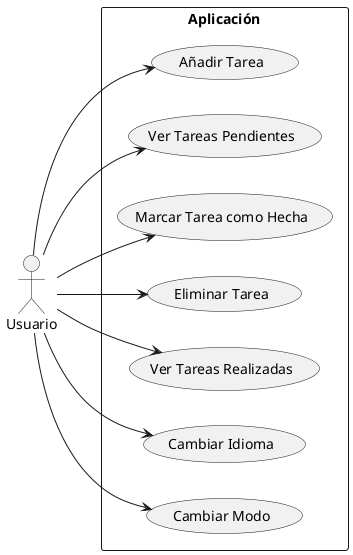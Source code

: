 @startuml
left to right direction
actor Usuario

rectangle Aplicación {
    usecase "Añadir Tarea" as UC_AddTask
    usecase "Ver Tareas Pendientes" as UC_ViewPending
    usecase "Marcar Tarea como Hecha" as UC_MarkDone
    usecase "Eliminar Tarea" as UC_DeleteTask
    usecase "Ver Tareas Realizadas" as UC_ViewCompleted
    usecase "Cambiar Idioma" as UC_ChangeLanguage
    usecase "Cambiar Modo" as UC_ToggleNightMode
}

Usuario --> UC_AddTask
Usuario --> UC_ViewPending
Usuario --> UC_MarkDone
Usuario --> UC_DeleteTask
Usuario --> UC_ViewCompleted
Usuario --> UC_ChangeLanguage
Usuario --> UC_ToggleNightMode
@enduml
